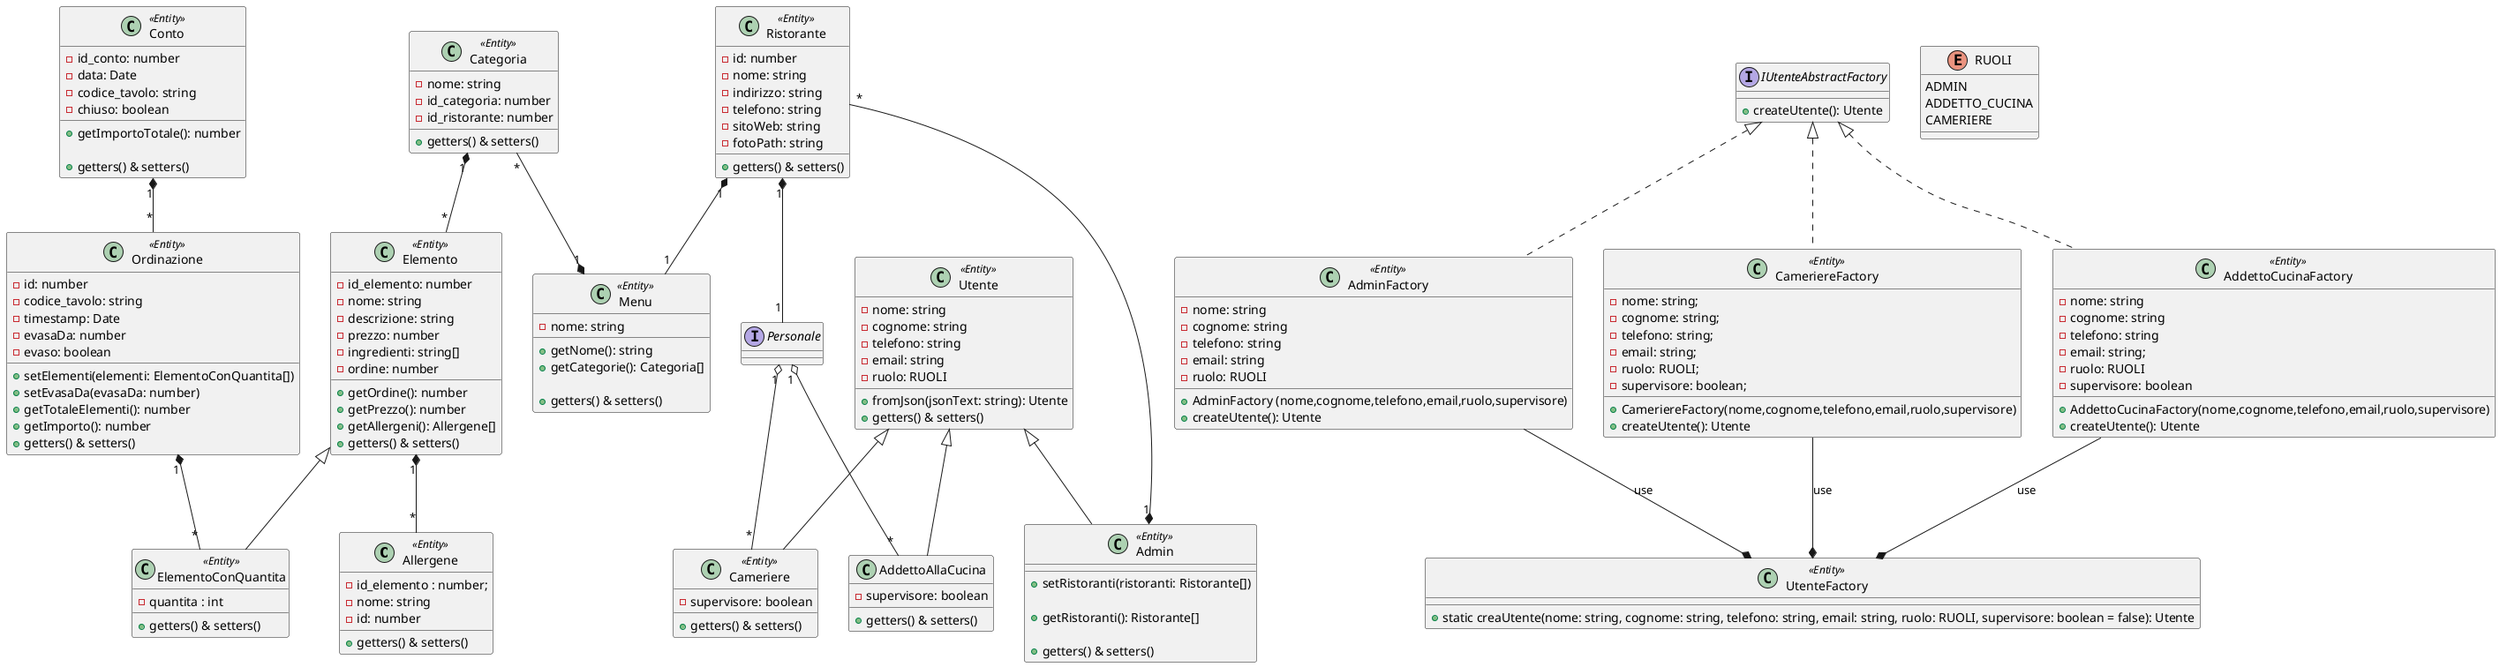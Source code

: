 @startuml

class Allergene <<Entity>>{
        -id_elemento : number;
	-nome: string
	-id: number
+getters() & setters()
}

class Conto <<Entity>>{
	-id_conto: number
	-data: Date
	-codice_tavolo: string
	-chiuso: boolean

	+getImportoTotale(): number

+getters() & setters()
}

class Menu <<Entity>>{
	-nome: string

	+getNome(): string 
	+getCategorie(): Categoria[] 

+getters() & setters()
}

class Categoria <<Entity>>{
	-nome: string
	-id_categoria: number
	-id_ristorante: number

+getters() & setters()
}


class Elemento <<Entity>>{
	-id_elemento: number
	-nome: string
	-descrizione: string
	-prezzo: number
	-ingredienti: string[]
	-ordine: number
        
	+getOrdine(): number 
	+getPrezzo(): number 
	+getAllergeni(): Allergene[] 
+getters() & setters()
}

class ElementoConQuantita <<Entity>> extends Elemento {
  -quantita : int
+getters() & setters()
}

class Ordinazione <<Entity>>{
	-id: number
	-codice_tavolo: string
	-timestamp: Date
	-evasaDa: number
	-evaso: boolean

+setElementi(elementi: ElementoConQuantita[])
+setEvasaDa(evasaDa: number)
	+getTotaleElementi(): number
	+getImporto(): number
+getters() & setters()
}

interface Personale {
}
class Ristorante <<Entity>>{
	-id: number
	-nome: string
	-indirizzo: string
	-telefono: string
	-sitoWeb: string
	-fotoPath: string
+getters() & setters()
}


interface IUtenteAbstractFactory {

	+createUtente(): Utente
}

class AdminFactory <<Entity>> implements IUtenteAbstractFactory {
	-nome: string
	-cognome: string
	-telefono: string
	-email: string
	-ruolo: RUOLI
+AdminFactory (nome,cognome,telefono,email,ruolo,supervisore)
+createUtente(): Utente
}
class CameriereFactory<<Entity>> implements IUtenteAbstractFactory {
	-nome: string;
	-cognome: string;
	-telefono: string;
	-email: string;
	-ruolo: RUOLI;
	-supervisore: boolean;
+CameriereFactory(nome,cognome,telefono,email,ruolo,supervisore)
+createUtente(): Utente
}

class AddettoCucinaFactory<<Entity>> implements IUtenteAbstractFactory {
	-nome: string
	-cognome: string
	-telefono: string
	-email: string;
	-ruolo: RUOLI
	-supervisore: boolean
+AddettoCucinaFactory(nome,cognome,telefono,email,ruolo,supervisore)
+createUtente(): Utente 
}

class UtenteFactory<<Entity>> {
	+static creaUtente(nome: string, cognome: string, telefono: string, email: string, ruolo: RUOLI, supervisore: boolean = false): Utente
}

AddettoCucinaFactory --* "UtenteFactory" : use
CameriereFactory --* "UtenteFactory" : use
AdminFactory --* "UtenteFactory" : use



class Utente <<Entity>>{
	-nome: string
	-cognome: string
	-telefono: string
	-email: string
	-ruolo: RUOLI

	+fromJson(jsonText: string): Utente
+getters() & setters()
}

enum RUOLI {
        ADMIN
	ADDETTO_CUCINA
	CAMERIERE
}


class Admin<<Entity>> extends Utente {

	+setRistoranti(ristoranti: Ristorante[])

	+getRistoranti(): Ristorante[] 

+getters() & setters()
	
}

class Cameriere<<Entity>> extends Utente {
	-supervisore: boolean
+getters() & setters()
}
class AddettoAllaCucina extends Utente {
	-supervisore: boolean
+getters() & setters()
}
Conto"1" *-- "*" Ordinazione

Personale "1" o-- "*" Cameriere
Personale "1" o-- "*" AddettoAllaCucina
Ristorante "1" *--"1" Personale

Ordinazione "1"*--"*" ElementoConQuantita
Elemento "1"*--"*" Allergene
Categoria "1"*--"*" Elemento
Categoria "*"--*"1" Menu
Ristorante "1"*--"1" Menu
Ristorante "*"--*"1" Admin
@enduml
